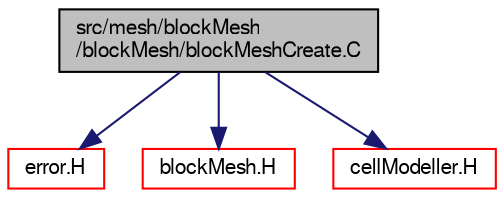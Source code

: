 digraph "src/mesh/blockMesh/blockMesh/blockMeshCreate.C"
{
  bgcolor="transparent";
  edge [fontname="FreeSans",fontsize="10",labelfontname="FreeSans",labelfontsize="10"];
  node [fontname="FreeSans",fontsize="10",shape=record];
  Node0 [label="src/mesh/blockMesh\l/blockMesh/blockMeshCreate.C",height=0.2,width=0.4,color="black", fillcolor="grey75", style="filled", fontcolor="black"];
  Node0 -> Node1 [color="midnightblue",fontsize="10",style="solid",fontname="FreeSans"];
  Node1 [label="error.H",height=0.2,width=0.4,color="red",URL="$a08924.html"];
  Node0 -> Node38 [color="midnightblue",fontsize="10",style="solid",fontname="FreeSans"];
  Node38 [label="blockMesh.H",height=0.2,width=0.4,color="red",URL="$a07004.html"];
  Node0 -> Node230 [color="midnightblue",fontsize="10",style="solid",fontname="FreeSans"];
  Node230 [label="cellModeller.H",height=0.2,width=0.4,color="red",URL="$a11267.html"];
}
